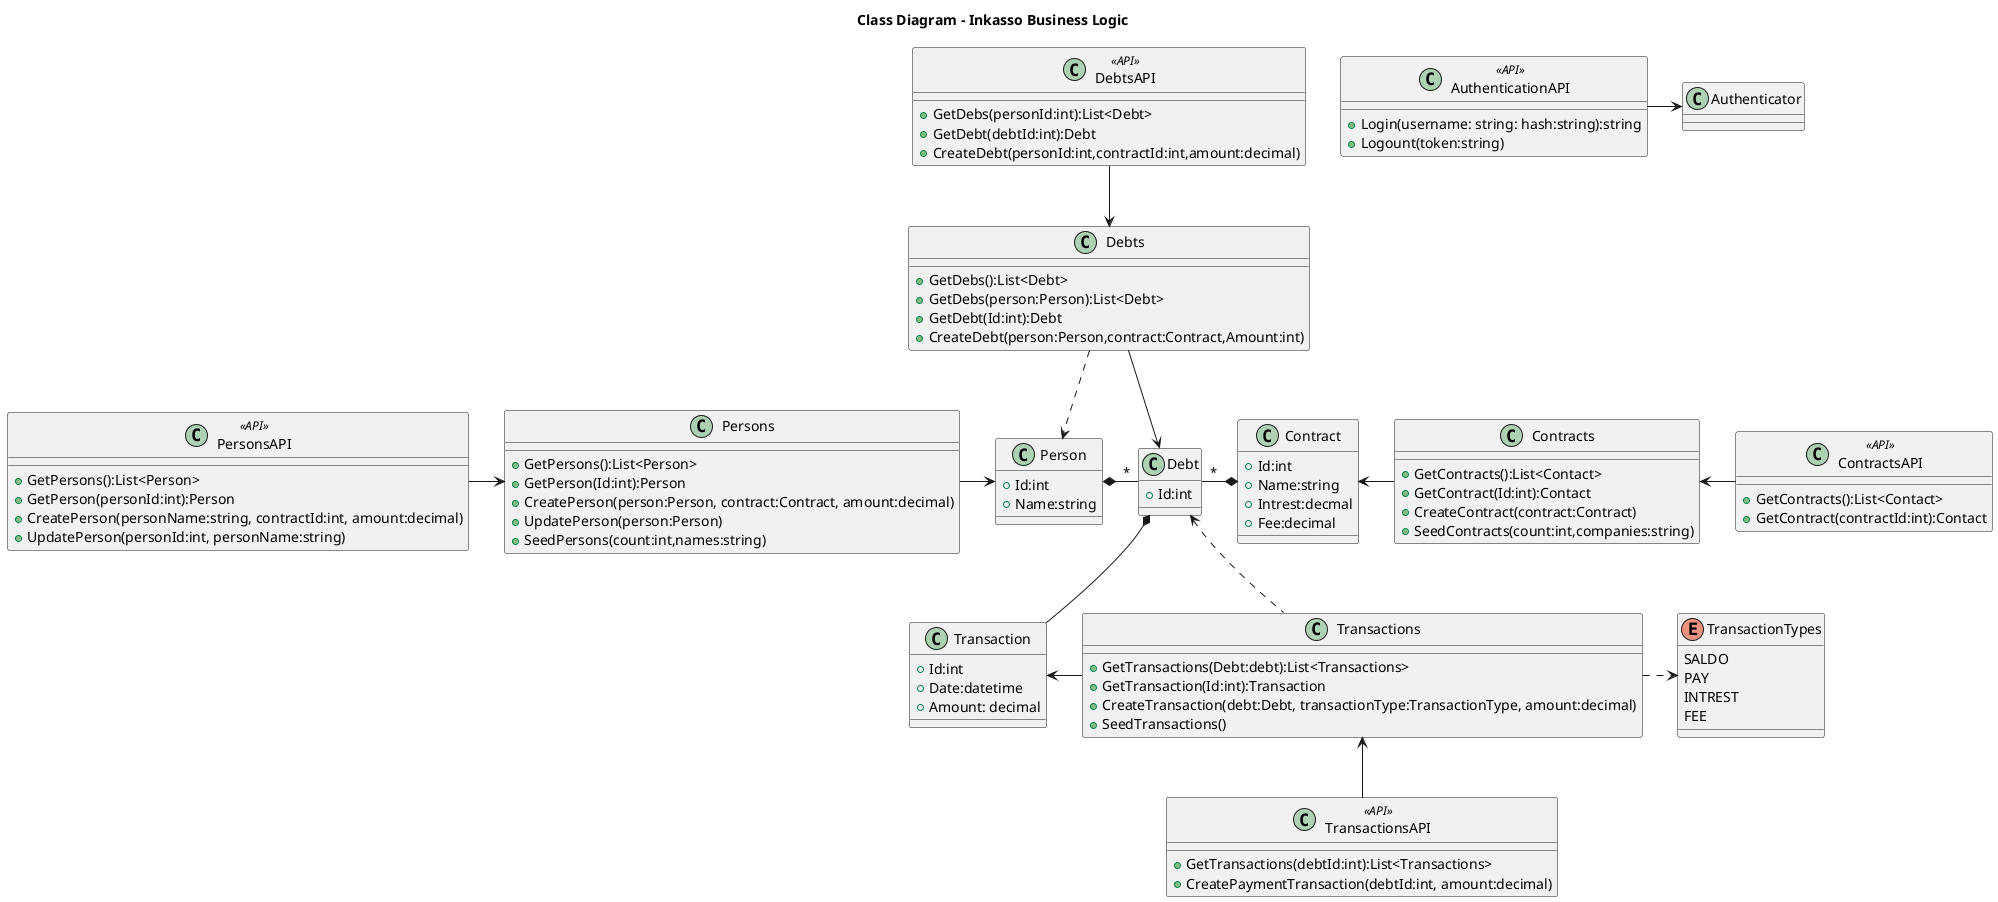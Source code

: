 @startuml Business Logic 
title Class Diagram - Inkasso Business Logic 

class Debt {
  +Id:int
}

class Person
{
  +Id:int
  +Name:string
}
class Contract
{
  +Id:int
  +Name:string
  +Intrest:decmal
  +Fee:decimal
}
class Transaction
{
  +Id:int
  +Date:datetime
  +Amount: decimal
  
}

enum TransactionTypes
{
SALDO
PAY
INTREST
FEE
}


Person *-right-"*"  Debt
Contract  *-left- "*" Debt
Debt *-- Transaction


class Contracts
{
  +GetContracts():List<Contact>
  +GetContract(Id:int):Contact
  +CreateContract(contract:Contract)
  +SeedContracts(count:int,companies:string)
}
class Persons
{
  +GetPersons():List<Person>
  +GetPerson(Id:int):Person
  +CreatePerson(person:Person, contract:Contract, amount:decimal)
  +UpdatePerson(person:Person)
  +SeedPersons(count:int,names:string)
}
class Debts
{
  +GetDebs():List<Debt>
  +GetDebs(person:Person):List<Debt>
  +GetDebt(Id:int):Debt
  +CreateDebt(person:Person,contract:Contract,Amount:int)
}
class Transactions
{
  +GetTransactions(Debt:debt):List<Transactions>
  +GetTransaction(Id:int):Transaction
  +CreateTransaction(debt:Debt, transactionType:TransactionType, amount:decimal)
  +SeedTransactions()
}


class ContractsAPI <<API>>
{
  +GetContracts():List<Contact>
  +GetContract(contractId:int):Contact
}
class PersonsAPI <<API>>
{
  +GetPersons():List<Person>
  +GetPerson(personId:int):Person
  +CreatePerson(personName:string, contractId:int, amount:decimal)
  +UpdatePerson(personId:int, personName:string)
}
class DebtsAPI <<API>>
{
  +GetDebs(personId:int):List<Debt>
  +GetDebt(debtId:int):Debt
  +CreateDebt(personId:int,contractId:int,amount:decimal)
}
class TransactionsAPI  <<API>>
{
  +GetTransactions(debtId:int):List<Transactions>
  +CreatePaymentTransaction(debtId:int, amount:decimal)
}

class AuthenticationAPI  <<API>>
{
  +Login(username: string: hash:string):string
  +Logount(token:string)
}

AuthenticationAPI->Authenticator
Persons -right-> Person
Contracts -left->Contract
Debts -down->Debt
Debts .down.>Person
Transactions -left->Transaction
Transactions .up.>Debt
Transactions .right.> TransactionTypes
PersonsAPI -right-> Persons 
ContractsAPI -left-> Contracts
DebtsAPI-down->Debts
TransactionsAPI-up->Transactions

@enduml